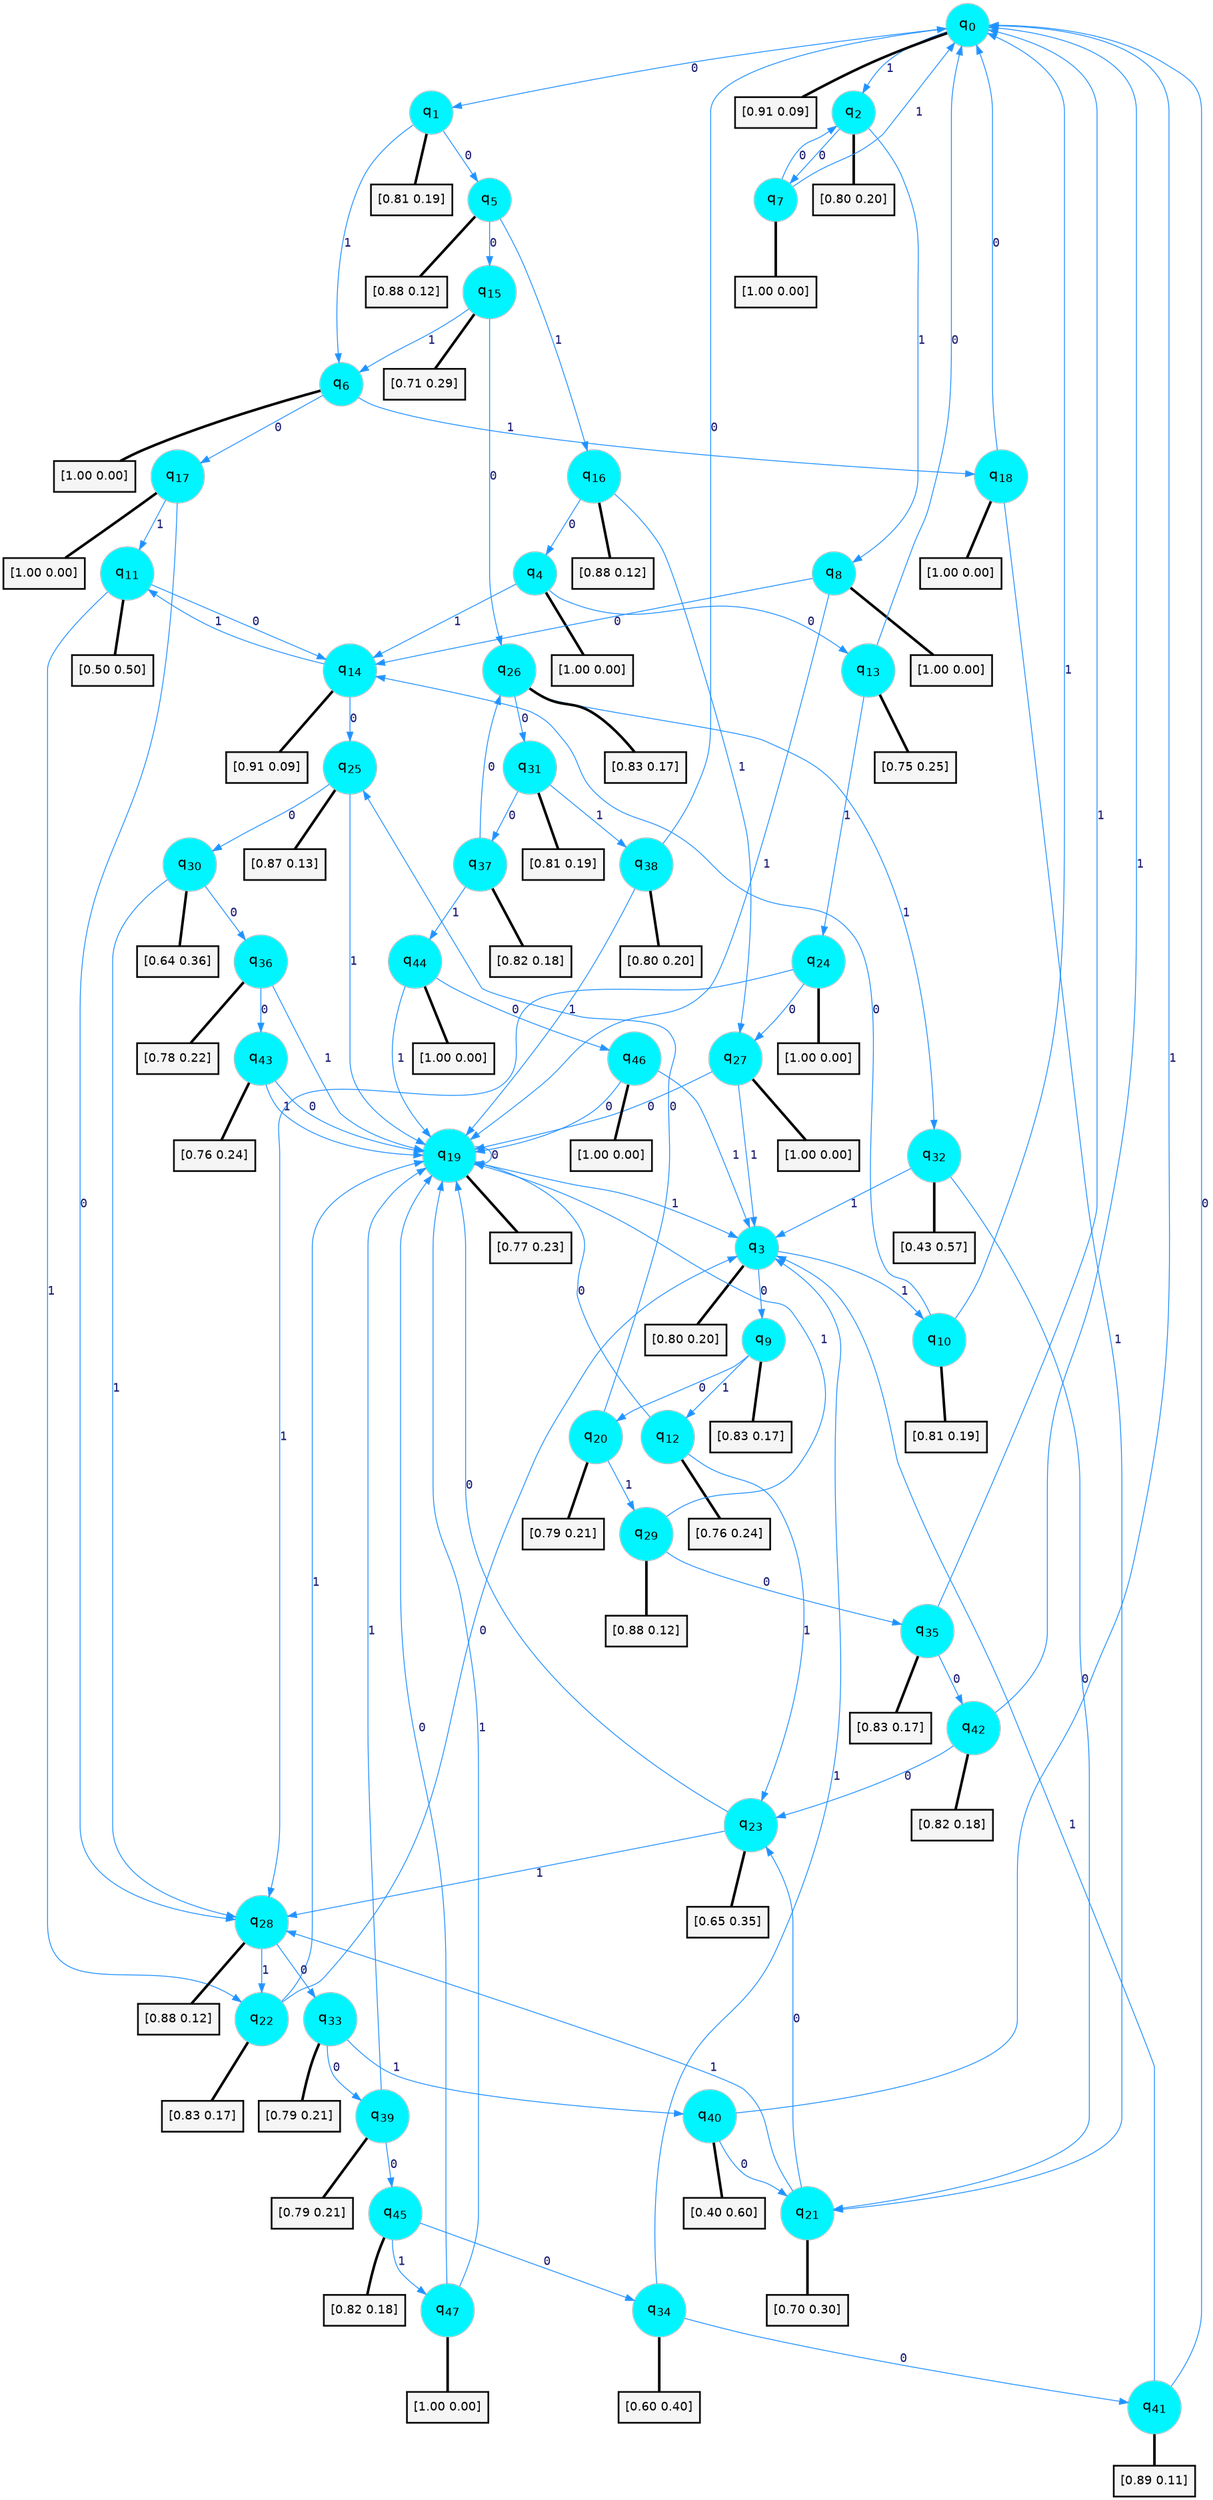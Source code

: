 digraph G {
graph [
bgcolor=transparent, dpi=300, rankdir=TD, size="40,25"];
node [
color=gray, fillcolor=turquoise1, fontcolor=black, fontname=Helvetica, fontsize=16, fontweight=bold, shape=circle, style=filled];
edge [
arrowsize=1, color=dodgerblue1, fontcolor=midnightblue, fontname=courier, fontweight=bold, penwidth=1, style=solid, weight=20];
0[label=<q<SUB>0</SUB>>];
1[label=<q<SUB>1</SUB>>];
2[label=<q<SUB>2</SUB>>];
3[label=<q<SUB>3</SUB>>];
4[label=<q<SUB>4</SUB>>];
5[label=<q<SUB>5</SUB>>];
6[label=<q<SUB>6</SUB>>];
7[label=<q<SUB>7</SUB>>];
8[label=<q<SUB>8</SUB>>];
9[label=<q<SUB>9</SUB>>];
10[label=<q<SUB>10</SUB>>];
11[label=<q<SUB>11</SUB>>];
12[label=<q<SUB>12</SUB>>];
13[label=<q<SUB>13</SUB>>];
14[label=<q<SUB>14</SUB>>];
15[label=<q<SUB>15</SUB>>];
16[label=<q<SUB>16</SUB>>];
17[label=<q<SUB>17</SUB>>];
18[label=<q<SUB>18</SUB>>];
19[label=<q<SUB>19</SUB>>];
20[label=<q<SUB>20</SUB>>];
21[label=<q<SUB>21</SUB>>];
22[label=<q<SUB>22</SUB>>];
23[label=<q<SUB>23</SUB>>];
24[label=<q<SUB>24</SUB>>];
25[label=<q<SUB>25</SUB>>];
26[label=<q<SUB>26</SUB>>];
27[label=<q<SUB>27</SUB>>];
28[label=<q<SUB>28</SUB>>];
29[label=<q<SUB>29</SUB>>];
30[label=<q<SUB>30</SUB>>];
31[label=<q<SUB>31</SUB>>];
32[label=<q<SUB>32</SUB>>];
33[label=<q<SUB>33</SUB>>];
34[label=<q<SUB>34</SUB>>];
35[label=<q<SUB>35</SUB>>];
36[label=<q<SUB>36</SUB>>];
37[label=<q<SUB>37</SUB>>];
38[label=<q<SUB>38</SUB>>];
39[label=<q<SUB>39</SUB>>];
40[label=<q<SUB>40</SUB>>];
41[label=<q<SUB>41</SUB>>];
42[label=<q<SUB>42</SUB>>];
43[label=<q<SUB>43</SUB>>];
44[label=<q<SUB>44</SUB>>];
45[label=<q<SUB>45</SUB>>];
46[label=<q<SUB>46</SUB>>];
47[label=<q<SUB>47</SUB>>];
48[label="[0.91 0.09]", shape=box,fontcolor=black, fontname=Helvetica, fontsize=14, penwidth=2, fillcolor=whitesmoke,color=black];
49[label="[0.81 0.19]", shape=box,fontcolor=black, fontname=Helvetica, fontsize=14, penwidth=2, fillcolor=whitesmoke,color=black];
50[label="[0.80 0.20]", shape=box,fontcolor=black, fontname=Helvetica, fontsize=14, penwidth=2, fillcolor=whitesmoke,color=black];
51[label="[0.80 0.20]", shape=box,fontcolor=black, fontname=Helvetica, fontsize=14, penwidth=2, fillcolor=whitesmoke,color=black];
52[label="[1.00 0.00]", shape=box,fontcolor=black, fontname=Helvetica, fontsize=14, penwidth=2, fillcolor=whitesmoke,color=black];
53[label="[0.88 0.12]", shape=box,fontcolor=black, fontname=Helvetica, fontsize=14, penwidth=2, fillcolor=whitesmoke,color=black];
54[label="[1.00 0.00]", shape=box,fontcolor=black, fontname=Helvetica, fontsize=14, penwidth=2, fillcolor=whitesmoke,color=black];
55[label="[1.00 0.00]", shape=box,fontcolor=black, fontname=Helvetica, fontsize=14, penwidth=2, fillcolor=whitesmoke,color=black];
56[label="[1.00 0.00]", shape=box,fontcolor=black, fontname=Helvetica, fontsize=14, penwidth=2, fillcolor=whitesmoke,color=black];
57[label="[0.83 0.17]", shape=box,fontcolor=black, fontname=Helvetica, fontsize=14, penwidth=2, fillcolor=whitesmoke,color=black];
58[label="[0.81 0.19]", shape=box,fontcolor=black, fontname=Helvetica, fontsize=14, penwidth=2, fillcolor=whitesmoke,color=black];
59[label="[0.50 0.50]", shape=box,fontcolor=black, fontname=Helvetica, fontsize=14, penwidth=2, fillcolor=whitesmoke,color=black];
60[label="[0.76 0.24]", shape=box,fontcolor=black, fontname=Helvetica, fontsize=14, penwidth=2, fillcolor=whitesmoke,color=black];
61[label="[0.75 0.25]", shape=box,fontcolor=black, fontname=Helvetica, fontsize=14, penwidth=2, fillcolor=whitesmoke,color=black];
62[label="[0.91 0.09]", shape=box,fontcolor=black, fontname=Helvetica, fontsize=14, penwidth=2, fillcolor=whitesmoke,color=black];
63[label="[0.71 0.29]", shape=box,fontcolor=black, fontname=Helvetica, fontsize=14, penwidth=2, fillcolor=whitesmoke,color=black];
64[label="[0.88 0.12]", shape=box,fontcolor=black, fontname=Helvetica, fontsize=14, penwidth=2, fillcolor=whitesmoke,color=black];
65[label="[1.00 0.00]", shape=box,fontcolor=black, fontname=Helvetica, fontsize=14, penwidth=2, fillcolor=whitesmoke,color=black];
66[label="[1.00 0.00]", shape=box,fontcolor=black, fontname=Helvetica, fontsize=14, penwidth=2, fillcolor=whitesmoke,color=black];
67[label="[0.77 0.23]", shape=box,fontcolor=black, fontname=Helvetica, fontsize=14, penwidth=2, fillcolor=whitesmoke,color=black];
68[label="[0.79 0.21]", shape=box,fontcolor=black, fontname=Helvetica, fontsize=14, penwidth=2, fillcolor=whitesmoke,color=black];
69[label="[0.70 0.30]", shape=box,fontcolor=black, fontname=Helvetica, fontsize=14, penwidth=2, fillcolor=whitesmoke,color=black];
70[label="[0.83 0.17]", shape=box,fontcolor=black, fontname=Helvetica, fontsize=14, penwidth=2, fillcolor=whitesmoke,color=black];
71[label="[0.65 0.35]", shape=box,fontcolor=black, fontname=Helvetica, fontsize=14, penwidth=2, fillcolor=whitesmoke,color=black];
72[label="[1.00 0.00]", shape=box,fontcolor=black, fontname=Helvetica, fontsize=14, penwidth=2, fillcolor=whitesmoke,color=black];
73[label="[0.87 0.13]", shape=box,fontcolor=black, fontname=Helvetica, fontsize=14, penwidth=2, fillcolor=whitesmoke,color=black];
74[label="[0.83 0.17]", shape=box,fontcolor=black, fontname=Helvetica, fontsize=14, penwidth=2, fillcolor=whitesmoke,color=black];
75[label="[1.00 0.00]", shape=box,fontcolor=black, fontname=Helvetica, fontsize=14, penwidth=2, fillcolor=whitesmoke,color=black];
76[label="[0.88 0.12]", shape=box,fontcolor=black, fontname=Helvetica, fontsize=14, penwidth=2, fillcolor=whitesmoke,color=black];
77[label="[0.88 0.12]", shape=box,fontcolor=black, fontname=Helvetica, fontsize=14, penwidth=2, fillcolor=whitesmoke,color=black];
78[label="[0.64 0.36]", shape=box,fontcolor=black, fontname=Helvetica, fontsize=14, penwidth=2, fillcolor=whitesmoke,color=black];
79[label="[0.81 0.19]", shape=box,fontcolor=black, fontname=Helvetica, fontsize=14, penwidth=2, fillcolor=whitesmoke,color=black];
80[label="[0.43 0.57]", shape=box,fontcolor=black, fontname=Helvetica, fontsize=14, penwidth=2, fillcolor=whitesmoke,color=black];
81[label="[0.79 0.21]", shape=box,fontcolor=black, fontname=Helvetica, fontsize=14, penwidth=2, fillcolor=whitesmoke,color=black];
82[label="[0.60 0.40]", shape=box,fontcolor=black, fontname=Helvetica, fontsize=14, penwidth=2, fillcolor=whitesmoke,color=black];
83[label="[0.83 0.17]", shape=box,fontcolor=black, fontname=Helvetica, fontsize=14, penwidth=2, fillcolor=whitesmoke,color=black];
84[label="[0.78 0.22]", shape=box,fontcolor=black, fontname=Helvetica, fontsize=14, penwidth=2, fillcolor=whitesmoke,color=black];
85[label="[0.82 0.18]", shape=box,fontcolor=black, fontname=Helvetica, fontsize=14, penwidth=2, fillcolor=whitesmoke,color=black];
86[label="[0.80 0.20]", shape=box,fontcolor=black, fontname=Helvetica, fontsize=14, penwidth=2, fillcolor=whitesmoke,color=black];
87[label="[0.79 0.21]", shape=box,fontcolor=black, fontname=Helvetica, fontsize=14, penwidth=2, fillcolor=whitesmoke,color=black];
88[label="[0.40 0.60]", shape=box,fontcolor=black, fontname=Helvetica, fontsize=14, penwidth=2, fillcolor=whitesmoke,color=black];
89[label="[0.89 0.11]", shape=box,fontcolor=black, fontname=Helvetica, fontsize=14, penwidth=2, fillcolor=whitesmoke,color=black];
90[label="[0.82 0.18]", shape=box,fontcolor=black, fontname=Helvetica, fontsize=14, penwidth=2, fillcolor=whitesmoke,color=black];
91[label="[0.76 0.24]", shape=box,fontcolor=black, fontname=Helvetica, fontsize=14, penwidth=2, fillcolor=whitesmoke,color=black];
92[label="[1.00 0.00]", shape=box,fontcolor=black, fontname=Helvetica, fontsize=14, penwidth=2, fillcolor=whitesmoke,color=black];
93[label="[0.82 0.18]", shape=box,fontcolor=black, fontname=Helvetica, fontsize=14, penwidth=2, fillcolor=whitesmoke,color=black];
94[label="[1.00 0.00]", shape=box,fontcolor=black, fontname=Helvetica, fontsize=14, penwidth=2, fillcolor=whitesmoke,color=black];
95[label="[1.00 0.00]", shape=box,fontcolor=black, fontname=Helvetica, fontsize=14, penwidth=2, fillcolor=whitesmoke,color=black];
0->1 [label=0];
0->2 [label=1];
0->48 [arrowhead=none, penwidth=3,color=black];
1->5 [label=0];
1->6 [label=1];
1->49 [arrowhead=none, penwidth=3,color=black];
2->7 [label=0];
2->8 [label=1];
2->50 [arrowhead=none, penwidth=3,color=black];
3->9 [label=0];
3->10 [label=1];
3->51 [arrowhead=none, penwidth=3,color=black];
4->13 [label=0];
4->14 [label=1];
4->52 [arrowhead=none, penwidth=3,color=black];
5->15 [label=0];
5->16 [label=1];
5->53 [arrowhead=none, penwidth=3,color=black];
6->17 [label=0];
6->18 [label=1];
6->54 [arrowhead=none, penwidth=3,color=black];
7->2 [label=0];
7->0 [label=1];
7->55 [arrowhead=none, penwidth=3,color=black];
8->14 [label=0];
8->19 [label=1];
8->56 [arrowhead=none, penwidth=3,color=black];
9->20 [label=0];
9->12 [label=1];
9->57 [arrowhead=none, penwidth=3,color=black];
10->14 [label=0];
10->0 [label=1];
10->58 [arrowhead=none, penwidth=3,color=black];
11->14 [label=0];
11->22 [label=1];
11->59 [arrowhead=none, penwidth=3,color=black];
12->19 [label=0];
12->23 [label=1];
12->60 [arrowhead=none, penwidth=3,color=black];
13->0 [label=0];
13->24 [label=1];
13->61 [arrowhead=none, penwidth=3,color=black];
14->25 [label=0];
14->11 [label=1];
14->62 [arrowhead=none, penwidth=3,color=black];
15->26 [label=0];
15->6 [label=1];
15->63 [arrowhead=none, penwidth=3,color=black];
16->4 [label=0];
16->27 [label=1];
16->64 [arrowhead=none, penwidth=3,color=black];
17->28 [label=0];
17->11 [label=1];
17->65 [arrowhead=none, penwidth=3,color=black];
18->0 [label=0];
18->21 [label=1];
18->66 [arrowhead=none, penwidth=3,color=black];
19->19 [label=0];
19->3 [label=1];
19->67 [arrowhead=none, penwidth=3,color=black];
20->25 [label=0];
20->29 [label=1];
20->68 [arrowhead=none, penwidth=3,color=black];
21->23 [label=0];
21->28 [label=1];
21->69 [arrowhead=none, penwidth=3,color=black];
22->3 [label=0];
22->19 [label=1];
22->70 [arrowhead=none, penwidth=3,color=black];
23->19 [label=0];
23->28 [label=1];
23->71 [arrowhead=none, penwidth=3,color=black];
24->27 [label=0];
24->28 [label=1];
24->72 [arrowhead=none, penwidth=3,color=black];
25->30 [label=0];
25->19 [label=1];
25->73 [arrowhead=none, penwidth=3,color=black];
26->31 [label=0];
26->32 [label=1];
26->74 [arrowhead=none, penwidth=3,color=black];
27->19 [label=0];
27->3 [label=1];
27->75 [arrowhead=none, penwidth=3,color=black];
28->33 [label=0];
28->22 [label=1];
28->76 [arrowhead=none, penwidth=3,color=black];
29->35 [label=0];
29->19 [label=1];
29->77 [arrowhead=none, penwidth=3,color=black];
30->36 [label=0];
30->28 [label=1];
30->78 [arrowhead=none, penwidth=3,color=black];
31->37 [label=0];
31->38 [label=1];
31->79 [arrowhead=none, penwidth=3,color=black];
32->21 [label=0];
32->3 [label=1];
32->80 [arrowhead=none, penwidth=3,color=black];
33->39 [label=0];
33->40 [label=1];
33->81 [arrowhead=none, penwidth=3,color=black];
34->41 [label=0];
34->3 [label=1];
34->82 [arrowhead=none, penwidth=3,color=black];
35->42 [label=0];
35->0 [label=1];
35->83 [arrowhead=none, penwidth=3,color=black];
36->43 [label=0];
36->19 [label=1];
36->84 [arrowhead=none, penwidth=3,color=black];
37->26 [label=0];
37->44 [label=1];
37->85 [arrowhead=none, penwidth=3,color=black];
38->0 [label=0];
38->19 [label=1];
38->86 [arrowhead=none, penwidth=3,color=black];
39->45 [label=0];
39->19 [label=1];
39->87 [arrowhead=none, penwidth=3,color=black];
40->21 [label=0];
40->0 [label=1];
40->88 [arrowhead=none, penwidth=3,color=black];
41->0 [label=0];
41->3 [label=1];
41->89 [arrowhead=none, penwidth=3,color=black];
42->23 [label=0];
42->0 [label=1];
42->90 [arrowhead=none, penwidth=3,color=black];
43->19 [label=0];
43->19 [label=1];
43->91 [arrowhead=none, penwidth=3,color=black];
44->46 [label=0];
44->19 [label=1];
44->92 [arrowhead=none, penwidth=3,color=black];
45->34 [label=0];
45->47 [label=1];
45->93 [arrowhead=none, penwidth=3,color=black];
46->19 [label=0];
46->3 [label=1];
46->94 [arrowhead=none, penwidth=3,color=black];
47->19 [label=0];
47->19 [label=1];
47->95 [arrowhead=none, penwidth=3,color=black];
}
